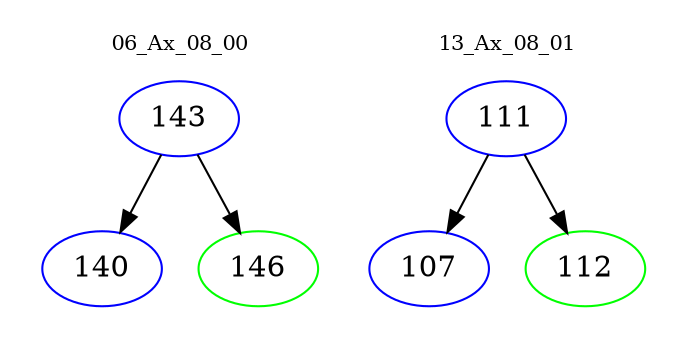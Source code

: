 digraph{
subgraph cluster_0 {
color = white
label = "06_Ax_08_00";
fontsize=10;
T0_143 [label="143", color="blue"]
T0_143 -> T0_140 [color="black"]
T0_140 [label="140", color="blue"]
T0_143 -> T0_146 [color="black"]
T0_146 [label="146", color="green"]
}
subgraph cluster_1 {
color = white
label = "13_Ax_08_01";
fontsize=10;
T1_111 [label="111", color="blue"]
T1_111 -> T1_107 [color="black"]
T1_107 [label="107", color="blue"]
T1_111 -> T1_112 [color="black"]
T1_112 [label="112", color="green"]
}
}
